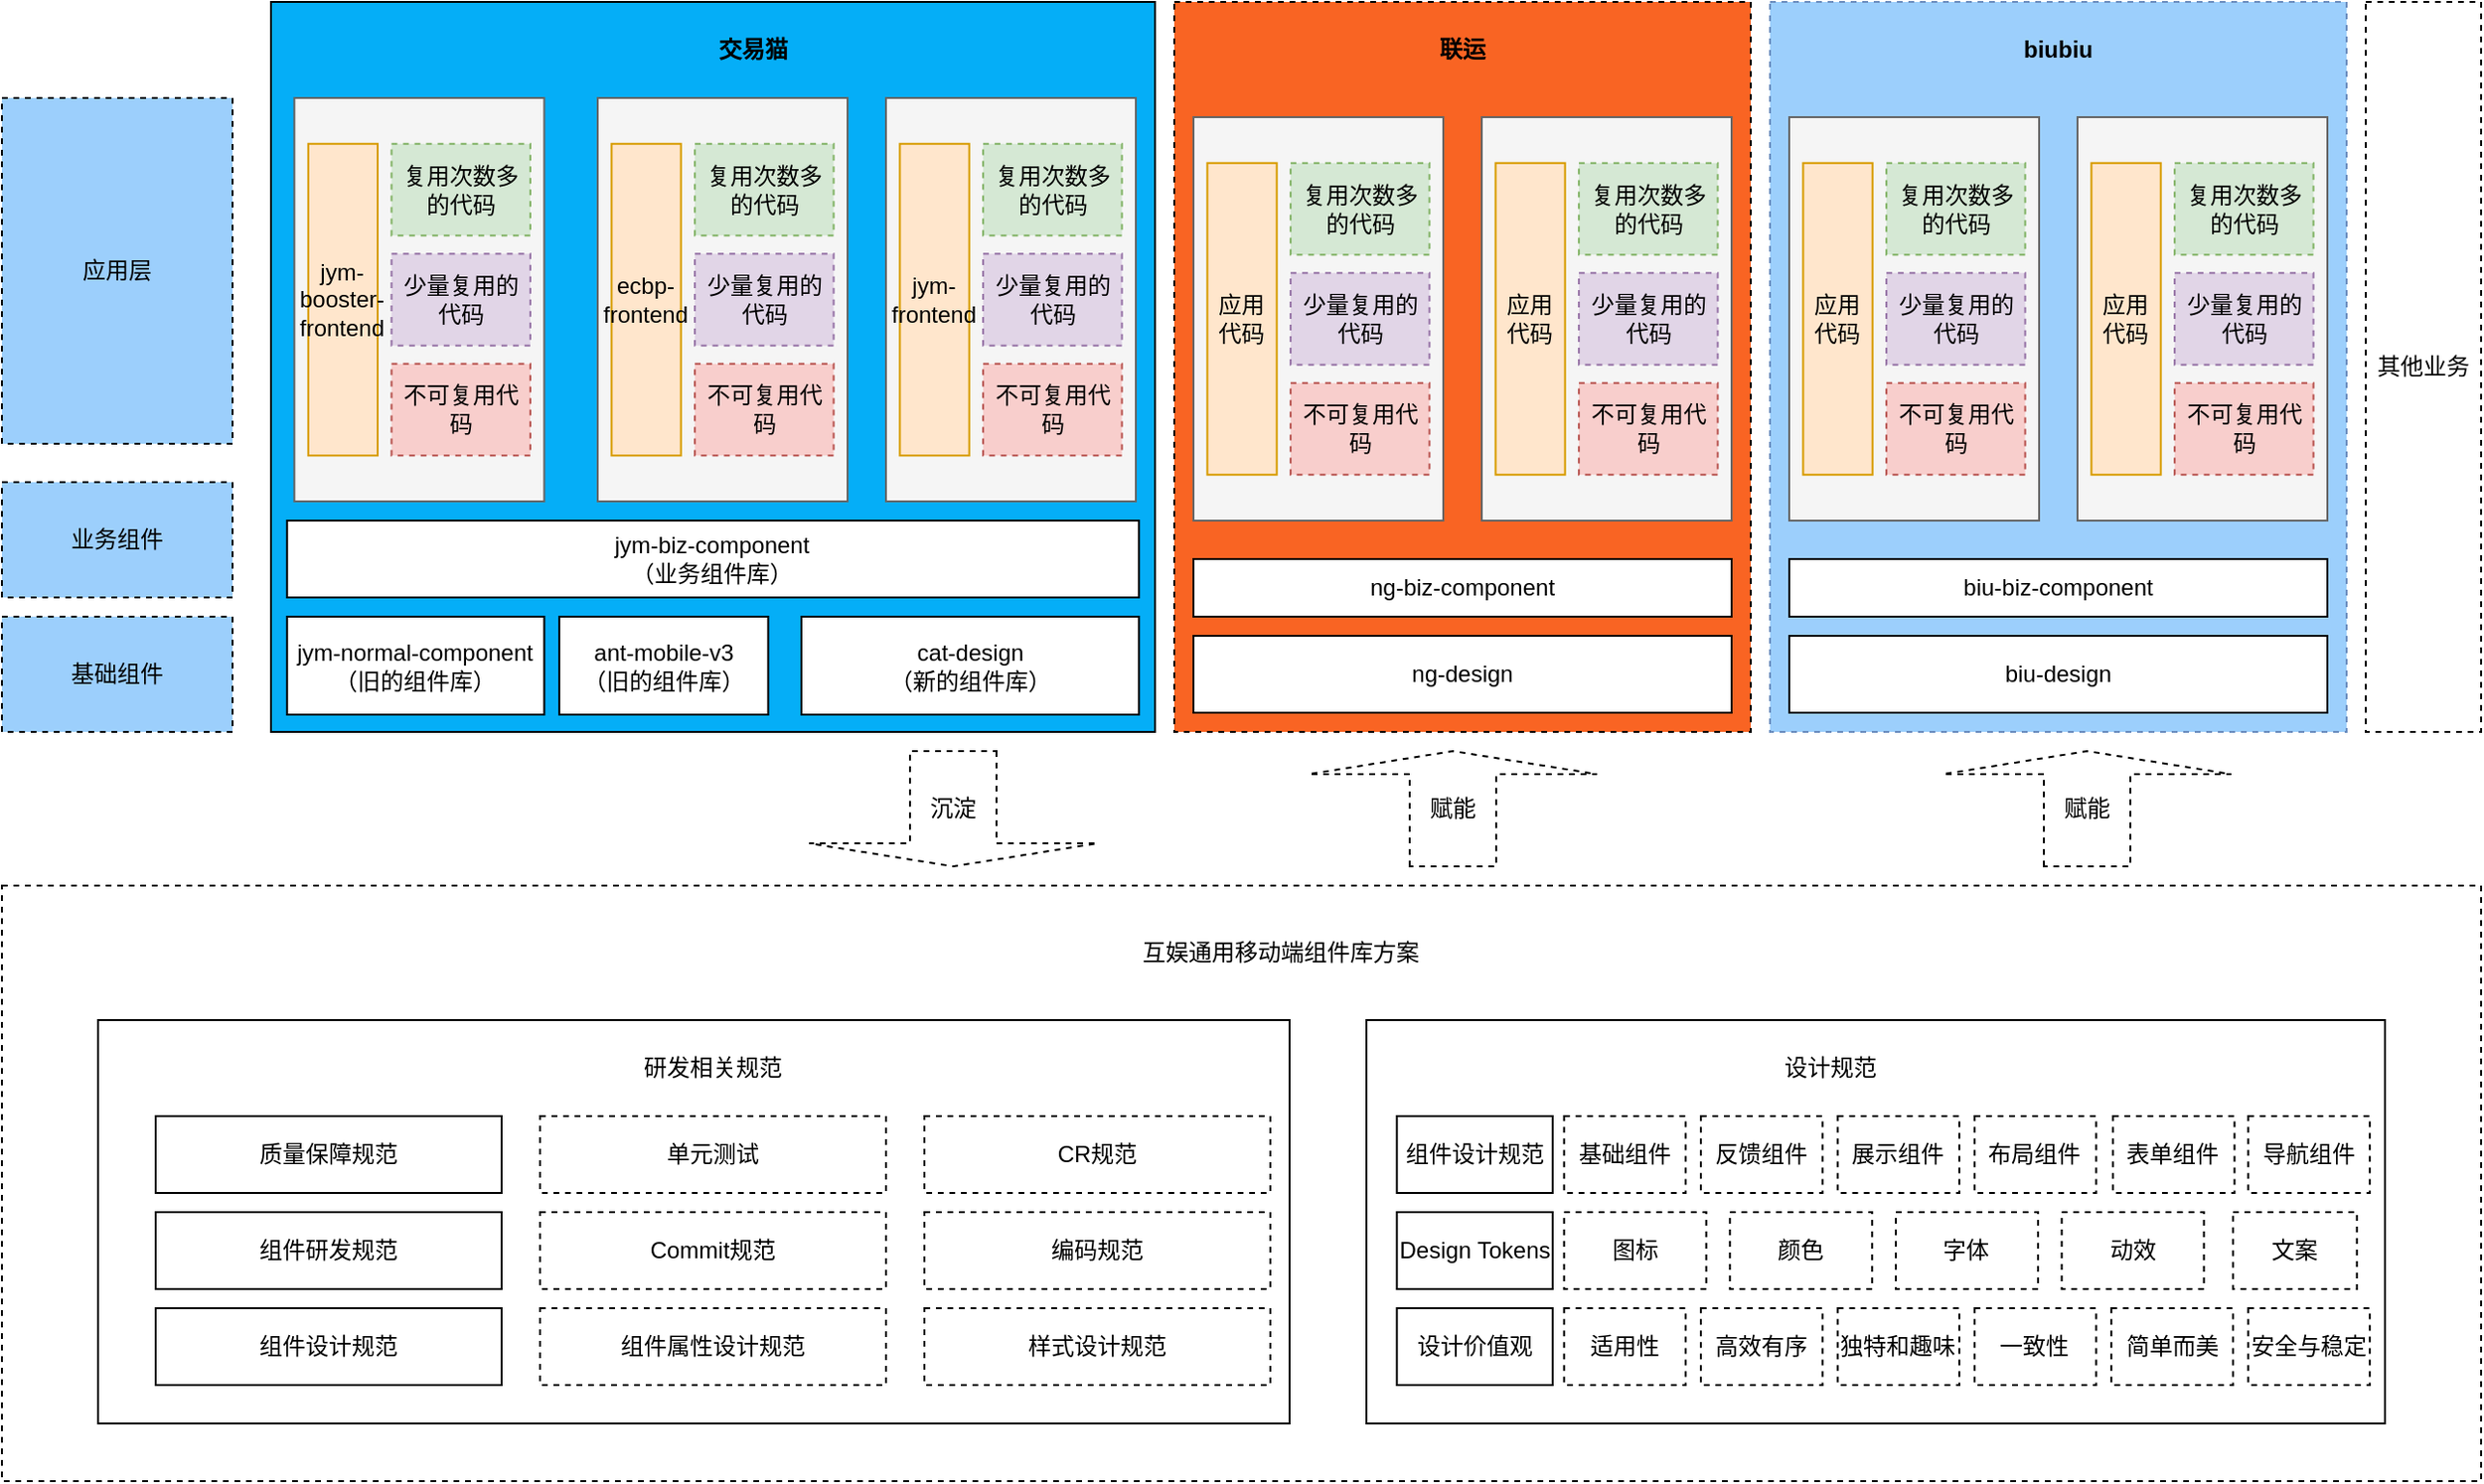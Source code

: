 <mxfile version="16.2.2" type="github">
  <diagram id="Er3HwoQmXPOk7LPRZfEu" name="Page-1">
    <mxGraphModel dx="2660" dy="866" grid="1" gridSize="10" guides="1" tooltips="1" connect="1" arrows="1" fold="1" page="1" pageScale="1" pageWidth="827" pageHeight="1169" math="0" shadow="0">
      <root>
        <mxCell id="0" />
        <mxCell id="1" parent="0" />
        <mxCell id="KaDSGbvBvAlYeUiwF3W1-7" value="" style="rounded=0;whiteSpace=wrap;html=1;dashed=1;" vertex="1" parent="1">
          <mxGeometry x="-60" y="710" width="1290" height="310" as="geometry" />
        </mxCell>
        <mxCell id="KaDSGbvBvAlYeUiwF3W1-6" value="沉淀" style="shape=singleArrow;direction=south;whiteSpace=wrap;html=1;dashed=1;" vertex="1" parent="1">
          <mxGeometry x="360" y="640" width="150" height="60" as="geometry" />
        </mxCell>
        <mxCell id="KaDSGbvBvAlYeUiwF3W1-16" value="赋能" style="shape=singleArrow;direction=north;whiteSpace=wrap;html=1;dashed=1;" vertex="1" parent="1">
          <mxGeometry x="620" y="640" width="150" height="60" as="geometry" />
        </mxCell>
        <mxCell id="KaDSGbvBvAlYeUiwF3W1-17" value="" style="rounded=0;whiteSpace=wrap;html=1;dashed=1;fillColor=#f96423;" vertex="1" parent="1">
          <mxGeometry x="550" y="250" width="300" height="380" as="geometry" />
        </mxCell>
        <mxCell id="KaDSGbvBvAlYeUiwF3W1-18" value="" style="rounded=0;whiteSpace=wrap;html=1;dashed=1;fillColor=#9CCFFC;strokeColor=#6c8ebf;" vertex="1" parent="1">
          <mxGeometry x="860" y="250" width="300" height="380" as="geometry" />
        </mxCell>
        <mxCell id="KaDSGbvBvAlYeUiwF3W1-19" value="其他业务" style="rounded=0;whiteSpace=wrap;html=1;dashed=1;" vertex="1" parent="1">
          <mxGeometry x="1170" y="250" width="60" height="380" as="geometry" />
        </mxCell>
        <mxCell id="KaDSGbvBvAlYeUiwF3W1-20" value="联运" style="text;html=1;strokeColor=none;fillColor=none;align=center;verticalAlign=middle;whiteSpace=wrap;rounded=0;fontStyle=1" vertex="1" parent="1">
          <mxGeometry x="670" y="260" width="60" height="30" as="geometry" />
        </mxCell>
        <mxCell id="KaDSGbvBvAlYeUiwF3W1-21" value="biubiu" style="text;html=1;strokeColor=none;fillColor=none;align=center;verticalAlign=middle;whiteSpace=wrap;rounded=0;fontStyle=1" vertex="1" parent="1">
          <mxGeometry x="980" y="260" width="60" height="30" as="geometry" />
        </mxCell>
        <mxCell id="KaDSGbvBvAlYeUiwF3W1-22" value="ng-design" style="rounded=0;whiteSpace=wrap;html=1;" vertex="1" parent="1">
          <mxGeometry x="560" y="580" width="280" height="40" as="geometry" />
        </mxCell>
        <mxCell id="KaDSGbvBvAlYeUiwF3W1-23" value="biu-design" style="rounded=0;whiteSpace=wrap;html=1;" vertex="1" parent="1">
          <mxGeometry x="870" y="580" width="280" height="40" as="geometry" />
        </mxCell>
        <mxCell id="KaDSGbvBvAlYeUiwF3W1-24" value="ng-biz-component" style="rounded=0;whiteSpace=wrap;html=1;" vertex="1" parent="1">
          <mxGeometry x="560" y="540" width="280" height="30" as="geometry" />
        </mxCell>
        <mxCell id="KaDSGbvBvAlYeUiwF3W1-25" value="biu-biz-component" style="rounded=0;whiteSpace=wrap;html=1;" vertex="1" parent="1">
          <mxGeometry x="870" y="540" width="280" height="30" as="geometry" />
        </mxCell>
        <mxCell id="KaDSGbvBvAlYeUiwF3W1-37" value="" style="group" vertex="1" connectable="0" parent="1">
          <mxGeometry x="560" y="310" width="130" height="210" as="geometry" />
        </mxCell>
        <mxCell id="KaDSGbvBvAlYeUiwF3W1-38" value="" style="rounded=0;whiteSpace=wrap;html=1;fillColor=#f5f5f5;fontColor=#333333;strokeColor=#666666;" vertex="1" parent="KaDSGbvBvAlYeUiwF3W1-37">
          <mxGeometry width="130" height="210" as="geometry" />
        </mxCell>
        <mxCell id="KaDSGbvBvAlYeUiwF3W1-39" value="应用&lt;br&gt;代码" style="rounded=0;whiteSpace=wrap;html=1;fillColor=#ffe6cc;strokeColor=#d79b00;" vertex="1" parent="KaDSGbvBvAlYeUiwF3W1-37">
          <mxGeometry x="7.222" y="23.864" width="36.111" height="162.273" as="geometry" />
        </mxCell>
        <mxCell id="KaDSGbvBvAlYeUiwF3W1-40" value="不可复用代码" style="rounded=0;whiteSpace=wrap;html=1;dashed=1;fillColor=#f8cecc;strokeColor=#b85450;" vertex="1" parent="KaDSGbvBvAlYeUiwF3W1-37">
          <mxGeometry x="50.556" y="138.409" width="72.222" height="47.727" as="geometry" />
        </mxCell>
        <mxCell id="KaDSGbvBvAlYeUiwF3W1-41" value="少量复用的代码" style="rounded=0;whiteSpace=wrap;html=1;dashed=1;fillColor=#e1d5e7;strokeColor=#9673a6;" vertex="1" parent="KaDSGbvBvAlYeUiwF3W1-37">
          <mxGeometry x="50.556" y="81.136" width="72.222" height="47.727" as="geometry" />
        </mxCell>
        <mxCell id="KaDSGbvBvAlYeUiwF3W1-42" value="复用次数多的代码" style="rounded=0;whiteSpace=wrap;html=1;dashed=1;fillColor=#d5e8d4;strokeColor=#82b366;" vertex="1" parent="KaDSGbvBvAlYeUiwF3W1-37">
          <mxGeometry x="50.556" y="23.864" width="72.222" height="47.727" as="geometry" />
        </mxCell>
        <mxCell id="KaDSGbvBvAlYeUiwF3W1-43" value="" style="group" vertex="1" connectable="0" parent="1">
          <mxGeometry x="710" y="310" width="130" height="210" as="geometry" />
        </mxCell>
        <mxCell id="KaDSGbvBvAlYeUiwF3W1-44" value="" style="rounded=0;whiteSpace=wrap;html=1;fillColor=#f5f5f5;fontColor=#333333;strokeColor=#666666;" vertex="1" parent="KaDSGbvBvAlYeUiwF3W1-43">
          <mxGeometry width="130" height="210" as="geometry" />
        </mxCell>
        <mxCell id="KaDSGbvBvAlYeUiwF3W1-45" value="应用&lt;br&gt;代码" style="rounded=0;whiteSpace=wrap;html=1;fillColor=#ffe6cc;strokeColor=#d79b00;" vertex="1" parent="KaDSGbvBvAlYeUiwF3W1-43">
          <mxGeometry x="7.222" y="23.864" width="36.111" height="162.273" as="geometry" />
        </mxCell>
        <mxCell id="KaDSGbvBvAlYeUiwF3W1-46" value="不可复用代码" style="rounded=0;whiteSpace=wrap;html=1;dashed=1;fillColor=#f8cecc;strokeColor=#b85450;" vertex="1" parent="KaDSGbvBvAlYeUiwF3W1-43">
          <mxGeometry x="50.556" y="138.409" width="72.222" height="47.727" as="geometry" />
        </mxCell>
        <mxCell id="KaDSGbvBvAlYeUiwF3W1-47" value="少量复用的代码" style="rounded=0;whiteSpace=wrap;html=1;dashed=1;fillColor=#e1d5e7;strokeColor=#9673a6;" vertex="1" parent="KaDSGbvBvAlYeUiwF3W1-43">
          <mxGeometry x="50.556" y="81.136" width="72.222" height="47.727" as="geometry" />
        </mxCell>
        <mxCell id="KaDSGbvBvAlYeUiwF3W1-48" value="复用次数多的代码" style="rounded=0;whiteSpace=wrap;html=1;dashed=1;fillColor=#d5e8d4;strokeColor=#82b366;" vertex="1" parent="KaDSGbvBvAlYeUiwF3W1-43">
          <mxGeometry x="50.556" y="23.864" width="72.222" height="47.727" as="geometry" />
        </mxCell>
        <mxCell id="KaDSGbvBvAlYeUiwF3W1-49" value="" style="group" vertex="1" connectable="0" parent="1">
          <mxGeometry x="870" y="310" width="130" height="210" as="geometry" />
        </mxCell>
        <mxCell id="KaDSGbvBvAlYeUiwF3W1-50" value="" style="rounded=0;whiteSpace=wrap;html=1;fillColor=#f5f5f5;fontColor=#333333;strokeColor=#666666;" vertex="1" parent="KaDSGbvBvAlYeUiwF3W1-49">
          <mxGeometry width="130" height="210" as="geometry" />
        </mxCell>
        <mxCell id="KaDSGbvBvAlYeUiwF3W1-51" value="应用&lt;br&gt;代码" style="rounded=0;whiteSpace=wrap;html=1;fillColor=#ffe6cc;strokeColor=#d79b00;" vertex="1" parent="KaDSGbvBvAlYeUiwF3W1-49">
          <mxGeometry x="7.222" y="23.864" width="36.111" height="162.273" as="geometry" />
        </mxCell>
        <mxCell id="KaDSGbvBvAlYeUiwF3W1-52" value="不可复用代码" style="rounded=0;whiteSpace=wrap;html=1;dashed=1;fillColor=#f8cecc;strokeColor=#b85450;" vertex="1" parent="KaDSGbvBvAlYeUiwF3W1-49">
          <mxGeometry x="50.556" y="138.409" width="72.222" height="47.727" as="geometry" />
        </mxCell>
        <mxCell id="KaDSGbvBvAlYeUiwF3W1-53" value="少量复用的代码" style="rounded=0;whiteSpace=wrap;html=1;dashed=1;fillColor=#e1d5e7;strokeColor=#9673a6;" vertex="1" parent="KaDSGbvBvAlYeUiwF3W1-49">
          <mxGeometry x="50.556" y="81.136" width="72.222" height="47.727" as="geometry" />
        </mxCell>
        <mxCell id="KaDSGbvBvAlYeUiwF3W1-54" value="复用次数多的代码" style="rounded=0;whiteSpace=wrap;html=1;dashed=1;fillColor=#d5e8d4;strokeColor=#82b366;" vertex="1" parent="KaDSGbvBvAlYeUiwF3W1-49">
          <mxGeometry x="50.556" y="23.864" width="72.222" height="47.727" as="geometry" />
        </mxCell>
        <mxCell id="KaDSGbvBvAlYeUiwF3W1-55" value="" style="group" vertex="1" connectable="0" parent="1">
          <mxGeometry x="1020" y="310" width="130" height="210" as="geometry" />
        </mxCell>
        <mxCell id="KaDSGbvBvAlYeUiwF3W1-56" value="" style="rounded=0;whiteSpace=wrap;html=1;fillColor=#f5f5f5;fontColor=#333333;strokeColor=#666666;" vertex="1" parent="KaDSGbvBvAlYeUiwF3W1-55">
          <mxGeometry width="130" height="210" as="geometry" />
        </mxCell>
        <mxCell id="KaDSGbvBvAlYeUiwF3W1-57" value="应用&lt;br&gt;代码" style="rounded=0;whiteSpace=wrap;html=1;fillColor=#ffe6cc;strokeColor=#d79b00;" vertex="1" parent="KaDSGbvBvAlYeUiwF3W1-55">
          <mxGeometry x="7.222" y="23.864" width="36.111" height="162.273" as="geometry" />
        </mxCell>
        <mxCell id="KaDSGbvBvAlYeUiwF3W1-58" value="不可复用代码" style="rounded=0;whiteSpace=wrap;html=1;dashed=1;fillColor=#f8cecc;strokeColor=#b85450;" vertex="1" parent="KaDSGbvBvAlYeUiwF3W1-55">
          <mxGeometry x="50.556" y="138.409" width="72.222" height="47.727" as="geometry" />
        </mxCell>
        <mxCell id="KaDSGbvBvAlYeUiwF3W1-59" value="少量复用的代码" style="rounded=0;whiteSpace=wrap;html=1;dashed=1;fillColor=#e1d5e7;strokeColor=#9673a6;" vertex="1" parent="KaDSGbvBvAlYeUiwF3W1-55">
          <mxGeometry x="50.556" y="81.136" width="72.222" height="47.727" as="geometry" />
        </mxCell>
        <mxCell id="KaDSGbvBvAlYeUiwF3W1-60" value="复用次数多的代码" style="rounded=0;whiteSpace=wrap;html=1;dashed=1;fillColor=#d5e8d4;strokeColor=#82b366;" vertex="1" parent="KaDSGbvBvAlYeUiwF3W1-55">
          <mxGeometry x="50.556" y="23.864" width="72.222" height="47.727" as="geometry" />
        </mxCell>
        <mxCell id="KaDSGbvBvAlYeUiwF3W1-62" value="互娱通用移动端组件库方案" style="text;html=1;strokeColor=none;fillColor=none;align=center;verticalAlign=middle;whiteSpace=wrap;rounded=0;dashed=1;" vertex="1" parent="1">
          <mxGeometry x="507.5" y="730" width="195" height="30" as="geometry" />
        </mxCell>
        <mxCell id="KaDSGbvBvAlYeUiwF3W1-117" value="" style="group" vertex="1" connectable="0" parent="1">
          <mxGeometry x="650" y="780" width="530" height="210" as="geometry" />
        </mxCell>
        <mxCell id="KaDSGbvBvAlYeUiwF3W1-90" value="" style="rounded=0;whiteSpace=wrap;html=1;" vertex="1" parent="KaDSGbvBvAlYeUiwF3W1-117">
          <mxGeometry width="530" height="210" as="geometry" />
        </mxCell>
        <mxCell id="KaDSGbvBvAlYeUiwF3W1-71" value="Design Tokens" style="rounded=0;whiteSpace=wrap;html=1;" vertex="1" parent="KaDSGbvBvAlYeUiwF3W1-117">
          <mxGeometry x="15.821" y="100" width="81.082" height="40" as="geometry" />
        </mxCell>
        <mxCell id="KaDSGbvBvAlYeUiwF3W1-76" value="" style="group" vertex="1" connectable="0" parent="KaDSGbvBvAlYeUiwF3W1-117">
          <mxGeometry x="102.836" y="100" width="419.254" height="40" as="geometry" />
        </mxCell>
        <mxCell id="KaDSGbvBvAlYeUiwF3W1-70" value="图标" style="rounded=0;whiteSpace=wrap;html=1;dashed=1;" vertex="1" parent="KaDSGbvBvAlYeUiwF3W1-76">
          <mxGeometry width="73.985" height="40" as="geometry" />
        </mxCell>
        <mxCell id="KaDSGbvBvAlYeUiwF3W1-72" value="颜色" style="rounded=0;whiteSpace=wrap;html=1;dashed=1;" vertex="1" parent="KaDSGbvBvAlYeUiwF3W1-76">
          <mxGeometry x="86.313" width="73.985" height="40" as="geometry" />
        </mxCell>
        <mxCell id="KaDSGbvBvAlYeUiwF3W1-73" value="字体" style="rounded=0;whiteSpace=wrap;html=1;dashed=1;" vertex="1" parent="KaDSGbvBvAlYeUiwF3W1-76">
          <mxGeometry x="172.634" width="73.985" height="40" as="geometry" />
        </mxCell>
        <mxCell id="KaDSGbvBvAlYeUiwF3W1-74" value="动效" style="rounded=0;whiteSpace=wrap;html=1;dashed=1;" vertex="1" parent="KaDSGbvBvAlYeUiwF3W1-76">
          <mxGeometry x="258.947" width="73.985" height="40" as="geometry" />
        </mxCell>
        <mxCell id="KaDSGbvBvAlYeUiwF3W1-75" value="文案" style="rounded=0;whiteSpace=wrap;html=1;dashed=1;" vertex="1" parent="KaDSGbvBvAlYeUiwF3W1-76">
          <mxGeometry x="348.061" width="64.458" height="40" as="geometry" />
        </mxCell>
        <mxCell id="KaDSGbvBvAlYeUiwF3W1-91" value="设计规范" style="text;html=1;strokeColor=none;fillColor=none;align=center;verticalAlign=middle;whiteSpace=wrap;rounded=0;" vertex="1" parent="KaDSGbvBvAlYeUiwF3W1-117">
          <mxGeometry x="181.94" y="10" width="118.657" height="30" as="geometry" />
        </mxCell>
        <mxCell id="KaDSGbvBvAlYeUiwF3W1-92" value="组件设计规范" style="rounded=0;whiteSpace=wrap;html=1;" vertex="1" parent="KaDSGbvBvAlYeUiwF3W1-117">
          <mxGeometry x="15.821" y="50" width="81.082" height="40" as="geometry" />
        </mxCell>
        <mxCell id="KaDSGbvBvAlYeUiwF3W1-94" value="设计价值观" style="rounded=0;whiteSpace=wrap;html=1;" vertex="1" parent="KaDSGbvBvAlYeUiwF3W1-117">
          <mxGeometry x="15.821" y="150" width="81.082" height="40" as="geometry" />
        </mxCell>
        <mxCell id="KaDSGbvBvAlYeUiwF3W1-101" value="&lt;span&gt;适用性&lt;/span&gt;" style="rounded=0;whiteSpace=wrap;html=1;dashed=1;fontSize=12;" vertex="1" parent="KaDSGbvBvAlYeUiwF3W1-117">
          <mxGeometry x="102.836" y="150" width="63.284" height="40" as="geometry" />
        </mxCell>
        <mxCell id="KaDSGbvBvAlYeUiwF3W1-102" value="&lt;span&gt;高效有序&lt;/span&gt;" style="rounded=0;whiteSpace=wrap;html=1;dashed=1;fontSize=12;" vertex="1" parent="KaDSGbvBvAlYeUiwF3W1-117">
          <mxGeometry x="174.03" y="150" width="63.284" height="40" as="geometry" />
        </mxCell>
        <mxCell id="KaDSGbvBvAlYeUiwF3W1-104" value="&lt;span&gt;独特和趣味&lt;br&gt;&lt;/span&gt;" style="rounded=0;whiteSpace=wrap;html=1;dashed=1;fontSize=12;" vertex="1" parent="KaDSGbvBvAlYeUiwF3W1-117">
          <mxGeometry x="245.224" y="150" width="63.284" height="40" as="geometry" />
        </mxCell>
        <mxCell id="KaDSGbvBvAlYeUiwF3W1-106" value="&lt;span&gt;一致性&lt;br&gt;&lt;/span&gt;" style="rounded=0;whiteSpace=wrap;html=1;dashed=1;fontSize=12;" vertex="1" parent="KaDSGbvBvAlYeUiwF3W1-117">
          <mxGeometry x="316.418" y="150" width="63.284" height="40" as="geometry" />
        </mxCell>
        <mxCell id="KaDSGbvBvAlYeUiwF3W1-107" value="&lt;span&gt;简单而美&lt;br&gt;&lt;/span&gt;" style="rounded=0;whiteSpace=wrap;html=1;dashed=1;fontSize=12;" vertex="1" parent="KaDSGbvBvAlYeUiwF3W1-117">
          <mxGeometry x="387.612" y="150" width="63.284" height="40" as="geometry" />
        </mxCell>
        <mxCell id="KaDSGbvBvAlYeUiwF3W1-108" value="&lt;span&gt;安全与稳定&lt;br&gt;&lt;/span&gt;" style="rounded=0;whiteSpace=wrap;html=1;dashed=1;fontSize=12;" vertex="1" parent="KaDSGbvBvAlYeUiwF3W1-117">
          <mxGeometry x="458.806" y="150" width="63.284" height="40" as="geometry" />
        </mxCell>
        <mxCell id="KaDSGbvBvAlYeUiwF3W1-116" value="" style="group" vertex="1" connectable="0" parent="KaDSGbvBvAlYeUiwF3W1-117">
          <mxGeometry x="102.836" y="50" width="419.254" height="40" as="geometry" />
        </mxCell>
        <mxCell id="KaDSGbvBvAlYeUiwF3W1-109" value="&lt;span&gt;基础组件&lt;/span&gt;" style="rounded=0;whiteSpace=wrap;html=1;dashed=1;fontSize=12;" vertex="1" parent="KaDSGbvBvAlYeUiwF3W1-116">
          <mxGeometry width="63.284" height="40" as="geometry" />
        </mxCell>
        <mxCell id="KaDSGbvBvAlYeUiwF3W1-110" value="&lt;span&gt;反馈组件&lt;/span&gt;" style="rounded=0;whiteSpace=wrap;html=1;dashed=1;fontSize=12;" vertex="1" parent="KaDSGbvBvAlYeUiwF3W1-116">
          <mxGeometry x="71.194" width="63.284" height="40" as="geometry" />
        </mxCell>
        <mxCell id="KaDSGbvBvAlYeUiwF3W1-111" value="展示组件" style="rounded=0;whiteSpace=wrap;html=1;dashed=1;fontSize=12;" vertex="1" parent="KaDSGbvBvAlYeUiwF3W1-116">
          <mxGeometry x="142.388" width="63.284" height="40" as="geometry" />
        </mxCell>
        <mxCell id="KaDSGbvBvAlYeUiwF3W1-112" value="布局组件" style="rounded=0;whiteSpace=wrap;html=1;dashed=1;fontSize=12;" vertex="1" parent="KaDSGbvBvAlYeUiwF3W1-116">
          <mxGeometry x="213.582" width="63.284" height="40" as="geometry" />
        </mxCell>
        <mxCell id="KaDSGbvBvAlYeUiwF3W1-113" value="表单组件" style="rounded=0;whiteSpace=wrap;html=1;dashed=1;fontSize=12;" vertex="1" parent="KaDSGbvBvAlYeUiwF3W1-116">
          <mxGeometry x="285.567" width="63.284" height="40" as="geometry" />
        </mxCell>
        <mxCell id="KaDSGbvBvAlYeUiwF3W1-114" value="导航组件" style="rounded=0;whiteSpace=wrap;html=1;dashed=1;fontSize=12;" vertex="1" parent="KaDSGbvBvAlYeUiwF3W1-116">
          <mxGeometry x="355.97" width="63.284" height="40" as="geometry" />
        </mxCell>
        <mxCell id="KaDSGbvBvAlYeUiwF3W1-118" value="" style="group" vertex="1" connectable="0" parent="1">
          <mxGeometry y="780" width="620" height="230" as="geometry" />
        </mxCell>
        <mxCell id="KaDSGbvBvAlYeUiwF3W1-81" value="" style="rounded=0;whiteSpace=wrap;html=1;" vertex="1" parent="KaDSGbvBvAlYeUiwF3W1-118">
          <mxGeometry x="-10" width="620" height="210" as="geometry" />
        </mxCell>
        <mxCell id="KaDSGbvBvAlYeUiwF3W1-77" value="组件研发规范" style="rounded=0;whiteSpace=wrap;html=1;" vertex="1" parent="KaDSGbvBvAlYeUiwF3W1-118">
          <mxGeometry x="20" y="100" width="180" height="40" as="geometry" />
        </mxCell>
        <mxCell id="KaDSGbvBvAlYeUiwF3W1-78" value="组件设计规范" style="rounded=0;whiteSpace=wrap;html=1;" vertex="1" parent="KaDSGbvBvAlYeUiwF3W1-118">
          <mxGeometry x="20" y="150" width="180" height="40" as="geometry" />
        </mxCell>
        <mxCell id="KaDSGbvBvAlYeUiwF3W1-79" value="质量保障规范" style="rounded=0;whiteSpace=wrap;html=1;" vertex="1" parent="KaDSGbvBvAlYeUiwF3W1-118">
          <mxGeometry x="20" y="50" width="180" height="40" as="geometry" />
        </mxCell>
        <mxCell id="KaDSGbvBvAlYeUiwF3W1-82" value="研发相关规范" style="text;html=1;strokeColor=none;fillColor=none;align=center;verticalAlign=middle;whiteSpace=wrap;rounded=0;" vertex="1" parent="KaDSGbvBvAlYeUiwF3W1-118">
          <mxGeometry x="235" y="10" width="150" height="30" as="geometry" />
        </mxCell>
        <mxCell id="KaDSGbvBvAlYeUiwF3W1-83" value="单元测试" style="rounded=0;whiteSpace=wrap;html=1;dashed=1;" vertex="1" parent="KaDSGbvBvAlYeUiwF3W1-118">
          <mxGeometry x="220" y="50" width="180" height="40" as="geometry" />
        </mxCell>
        <mxCell id="KaDSGbvBvAlYeUiwF3W1-85" value="CR规范" style="rounded=0;whiteSpace=wrap;html=1;dashed=1;" vertex="1" parent="KaDSGbvBvAlYeUiwF3W1-118">
          <mxGeometry x="420" y="50" width="180" height="40" as="geometry" />
        </mxCell>
        <mxCell id="KaDSGbvBvAlYeUiwF3W1-86" value="Commit规范" style="rounded=0;whiteSpace=wrap;html=1;dashed=1;" vertex="1" parent="KaDSGbvBvAlYeUiwF3W1-118">
          <mxGeometry x="220" y="100" width="180" height="40" as="geometry" />
        </mxCell>
        <mxCell id="KaDSGbvBvAlYeUiwF3W1-87" value="编码规范" style="rounded=0;whiteSpace=wrap;html=1;dashed=1;" vertex="1" parent="KaDSGbvBvAlYeUiwF3W1-118">
          <mxGeometry x="420" y="100" width="180" height="40" as="geometry" />
        </mxCell>
        <mxCell id="KaDSGbvBvAlYeUiwF3W1-88" value="组件属性设计规范" style="rounded=0;whiteSpace=wrap;html=1;dashed=1;" vertex="1" parent="KaDSGbvBvAlYeUiwF3W1-118">
          <mxGeometry x="220" y="150" width="180" height="40" as="geometry" />
        </mxCell>
        <mxCell id="KaDSGbvBvAlYeUiwF3W1-89" value="样式设计规范" style="rounded=0;whiteSpace=wrap;html=1;dashed=1;" vertex="1" parent="KaDSGbvBvAlYeUiwF3W1-118">
          <mxGeometry x="420" y="150" width="180" height="40" as="geometry" />
        </mxCell>
        <mxCell id="KaDSGbvBvAlYeUiwF3W1-119" value="" style="group" vertex="1" connectable="0" parent="1">
          <mxGeometry x="80" y="250" width="460" height="380" as="geometry" />
        </mxCell>
        <mxCell id="KaDSGbvBvAlYeUiwF3W1-14" value="" style="rounded=0;whiteSpace=wrap;html=1;fillColor=#05AEF7;" vertex="1" parent="KaDSGbvBvAlYeUiwF3W1-119">
          <mxGeometry width="460" height="380" as="geometry" />
        </mxCell>
        <mxCell id="KaDSGbvBvAlYeUiwF3W1-1" value="jym-normal-component&lt;br&gt;（旧的组件库）" style="rounded=0;whiteSpace=wrap;html=1;" vertex="1" parent="KaDSGbvBvAlYeUiwF3W1-119">
          <mxGeometry x="8.364" y="320" width="133.818" height="51" as="geometry" />
        </mxCell>
        <mxCell id="KaDSGbvBvAlYeUiwF3W1-2" value="jym-biz-component&lt;br&gt;（业务组件库）" style="rounded=0;whiteSpace=wrap;html=1;" vertex="1" parent="KaDSGbvBvAlYeUiwF3W1-119">
          <mxGeometry x="8.36" y="270" width="443.27" height="40" as="geometry" />
        </mxCell>
        <mxCell id="KaDSGbvBvAlYeUiwF3W1-3" value="cat-design&lt;br&gt;（新的组件库）" style="rounded=0;whiteSpace=wrap;html=1;" vertex="1" parent="KaDSGbvBvAlYeUiwF3W1-119">
          <mxGeometry x="276" y="320" width="175.636" height="51" as="geometry" />
        </mxCell>
        <mxCell id="KaDSGbvBvAlYeUiwF3W1-4" value="ant-mobile-v3&lt;br&gt;（旧的组件库）" style="rounded=0;whiteSpace=wrap;html=1;" vertex="1" parent="KaDSGbvBvAlYeUiwF3W1-119">
          <mxGeometry x="149.995" y="320" width="108.727" height="51" as="geometry" />
        </mxCell>
        <mxCell id="KaDSGbvBvAlYeUiwF3W1-15" value="交易猫" style="text;html=1;strokeColor=none;fillColor=none;align=center;verticalAlign=middle;whiteSpace=wrap;rounded=0;fontStyle=1" vertex="1" parent="KaDSGbvBvAlYeUiwF3W1-119">
          <mxGeometry x="225.818" y="10" width="50.182" height="30" as="geometry" />
        </mxCell>
        <mxCell id="KaDSGbvBvAlYeUiwF3W1-124" value="" style="group" vertex="1" connectable="0" parent="KaDSGbvBvAlYeUiwF3W1-119">
          <mxGeometry x="12.18" y="50" width="130" height="210" as="geometry" />
        </mxCell>
        <mxCell id="KaDSGbvBvAlYeUiwF3W1-125" value="" style="rounded=0;whiteSpace=wrap;html=1;fillColor=#f5f5f5;fontColor=#333333;strokeColor=#666666;" vertex="1" parent="KaDSGbvBvAlYeUiwF3W1-124">
          <mxGeometry width="130" height="210" as="geometry" />
        </mxCell>
        <mxCell id="KaDSGbvBvAlYeUiwF3W1-126" value="jym-booster-frontend" style="rounded=0;whiteSpace=wrap;html=1;fillColor=#ffe6cc;strokeColor=#d79b00;" vertex="1" parent="KaDSGbvBvAlYeUiwF3W1-124">
          <mxGeometry x="7.222" y="23.864" width="36.111" height="162.273" as="geometry" />
        </mxCell>
        <mxCell id="KaDSGbvBvAlYeUiwF3W1-127" value="不可复用代码" style="rounded=0;whiteSpace=wrap;html=1;dashed=1;fillColor=#f8cecc;strokeColor=#b85450;" vertex="1" parent="KaDSGbvBvAlYeUiwF3W1-124">
          <mxGeometry x="50.556" y="138.409" width="72.222" height="47.727" as="geometry" />
        </mxCell>
        <mxCell id="KaDSGbvBvAlYeUiwF3W1-128" value="少量复用的代码" style="rounded=0;whiteSpace=wrap;html=1;dashed=1;fillColor=#e1d5e7;strokeColor=#9673a6;" vertex="1" parent="KaDSGbvBvAlYeUiwF3W1-124">
          <mxGeometry x="50.556" y="81.136" width="72.222" height="47.727" as="geometry" />
        </mxCell>
        <mxCell id="KaDSGbvBvAlYeUiwF3W1-129" value="复用次数多的代码" style="rounded=0;whiteSpace=wrap;html=1;dashed=1;fillColor=#d5e8d4;strokeColor=#82b366;" vertex="1" parent="KaDSGbvBvAlYeUiwF3W1-124">
          <mxGeometry x="50.556" y="23.864" width="72.222" height="47.727" as="geometry" />
        </mxCell>
        <mxCell id="KaDSGbvBvAlYeUiwF3W1-131" value="" style="group" vertex="1" connectable="0" parent="KaDSGbvBvAlYeUiwF3W1-119">
          <mxGeometry x="170" y="50" width="130" height="210" as="geometry" />
        </mxCell>
        <mxCell id="KaDSGbvBvAlYeUiwF3W1-132" value="" style="rounded=0;whiteSpace=wrap;html=1;fillColor=#f5f5f5;fontColor=#333333;strokeColor=#666666;" vertex="1" parent="KaDSGbvBvAlYeUiwF3W1-131">
          <mxGeometry width="130" height="210" as="geometry" />
        </mxCell>
        <mxCell id="KaDSGbvBvAlYeUiwF3W1-133" value="ecbp-frontend" style="rounded=0;whiteSpace=wrap;html=1;fillColor=#ffe6cc;strokeColor=#d79b00;" vertex="1" parent="KaDSGbvBvAlYeUiwF3W1-131">
          <mxGeometry x="7.222" y="23.864" width="36.111" height="162.273" as="geometry" />
        </mxCell>
        <mxCell id="KaDSGbvBvAlYeUiwF3W1-134" value="不可复用代码" style="rounded=0;whiteSpace=wrap;html=1;dashed=1;fillColor=#f8cecc;strokeColor=#b85450;" vertex="1" parent="KaDSGbvBvAlYeUiwF3W1-131">
          <mxGeometry x="50.556" y="138.409" width="72.222" height="47.727" as="geometry" />
        </mxCell>
        <mxCell id="KaDSGbvBvAlYeUiwF3W1-135" value="少量复用的代码" style="rounded=0;whiteSpace=wrap;html=1;dashed=1;fillColor=#e1d5e7;strokeColor=#9673a6;" vertex="1" parent="KaDSGbvBvAlYeUiwF3W1-131">
          <mxGeometry x="50.556" y="81.136" width="72.222" height="47.727" as="geometry" />
        </mxCell>
        <mxCell id="KaDSGbvBvAlYeUiwF3W1-136" value="复用次数多的代码" style="rounded=0;whiteSpace=wrap;html=1;dashed=1;fillColor=#d5e8d4;strokeColor=#82b366;" vertex="1" parent="KaDSGbvBvAlYeUiwF3W1-131">
          <mxGeometry x="50.556" y="23.864" width="72.222" height="47.727" as="geometry" />
        </mxCell>
        <mxCell id="KaDSGbvBvAlYeUiwF3W1-137" value="" style="group" vertex="1" connectable="0" parent="KaDSGbvBvAlYeUiwF3W1-119">
          <mxGeometry x="320" y="50" width="130" height="210" as="geometry" />
        </mxCell>
        <mxCell id="KaDSGbvBvAlYeUiwF3W1-138" value="" style="rounded=0;whiteSpace=wrap;html=1;fillColor=#f5f5f5;fontColor=#333333;strokeColor=#666666;" vertex="1" parent="KaDSGbvBvAlYeUiwF3W1-137">
          <mxGeometry width="130" height="210" as="geometry" />
        </mxCell>
        <mxCell id="KaDSGbvBvAlYeUiwF3W1-139" value="jym-frontend" style="rounded=0;whiteSpace=wrap;html=1;fillColor=#ffe6cc;strokeColor=#d79b00;" vertex="1" parent="KaDSGbvBvAlYeUiwF3W1-137">
          <mxGeometry x="7.222" y="23.864" width="36.111" height="162.273" as="geometry" />
        </mxCell>
        <mxCell id="KaDSGbvBvAlYeUiwF3W1-140" value="不可复用代码" style="rounded=0;whiteSpace=wrap;html=1;dashed=1;fillColor=#f8cecc;strokeColor=#b85450;" vertex="1" parent="KaDSGbvBvAlYeUiwF3W1-137">
          <mxGeometry x="50.556" y="138.409" width="72.222" height="47.727" as="geometry" />
        </mxCell>
        <mxCell id="KaDSGbvBvAlYeUiwF3W1-141" value="少量复用的代码" style="rounded=0;whiteSpace=wrap;html=1;dashed=1;fillColor=#e1d5e7;strokeColor=#9673a6;" vertex="1" parent="KaDSGbvBvAlYeUiwF3W1-137">
          <mxGeometry x="50.556" y="81.136" width="72.222" height="47.727" as="geometry" />
        </mxCell>
        <mxCell id="KaDSGbvBvAlYeUiwF3W1-142" value="复用次数多的代码" style="rounded=0;whiteSpace=wrap;html=1;dashed=1;fillColor=#d5e8d4;strokeColor=#82b366;" vertex="1" parent="KaDSGbvBvAlYeUiwF3W1-137">
          <mxGeometry x="50.556" y="23.864" width="72.222" height="47.727" as="geometry" />
        </mxCell>
        <mxCell id="KaDSGbvBvAlYeUiwF3W1-120" value="应用层" style="rounded=0;whiteSpace=wrap;html=1;dashed=1;fontSize=12;fillColor=#9CCFFC;" vertex="1" parent="1">
          <mxGeometry x="-60" y="300" width="120" height="180" as="geometry" />
        </mxCell>
        <mxCell id="KaDSGbvBvAlYeUiwF3W1-121" value="业务组件" style="rounded=0;whiteSpace=wrap;html=1;dashed=1;fontSize=12;fillColor=#9CCFFC;" vertex="1" parent="1">
          <mxGeometry x="-60" y="500" width="120" height="60" as="geometry" />
        </mxCell>
        <mxCell id="KaDSGbvBvAlYeUiwF3W1-122" value="基础组件" style="rounded=0;whiteSpace=wrap;html=1;dashed=1;fontSize=12;fillColor=#9CCFFC;" vertex="1" parent="1">
          <mxGeometry x="-60" y="570" width="120" height="60" as="geometry" />
        </mxCell>
        <mxCell id="KaDSGbvBvAlYeUiwF3W1-144" value="赋能" style="shape=singleArrow;direction=north;whiteSpace=wrap;html=1;dashed=1;" vertex="1" parent="1">
          <mxGeometry x="950" y="640" width="150" height="60" as="geometry" />
        </mxCell>
      </root>
    </mxGraphModel>
  </diagram>
</mxfile>
